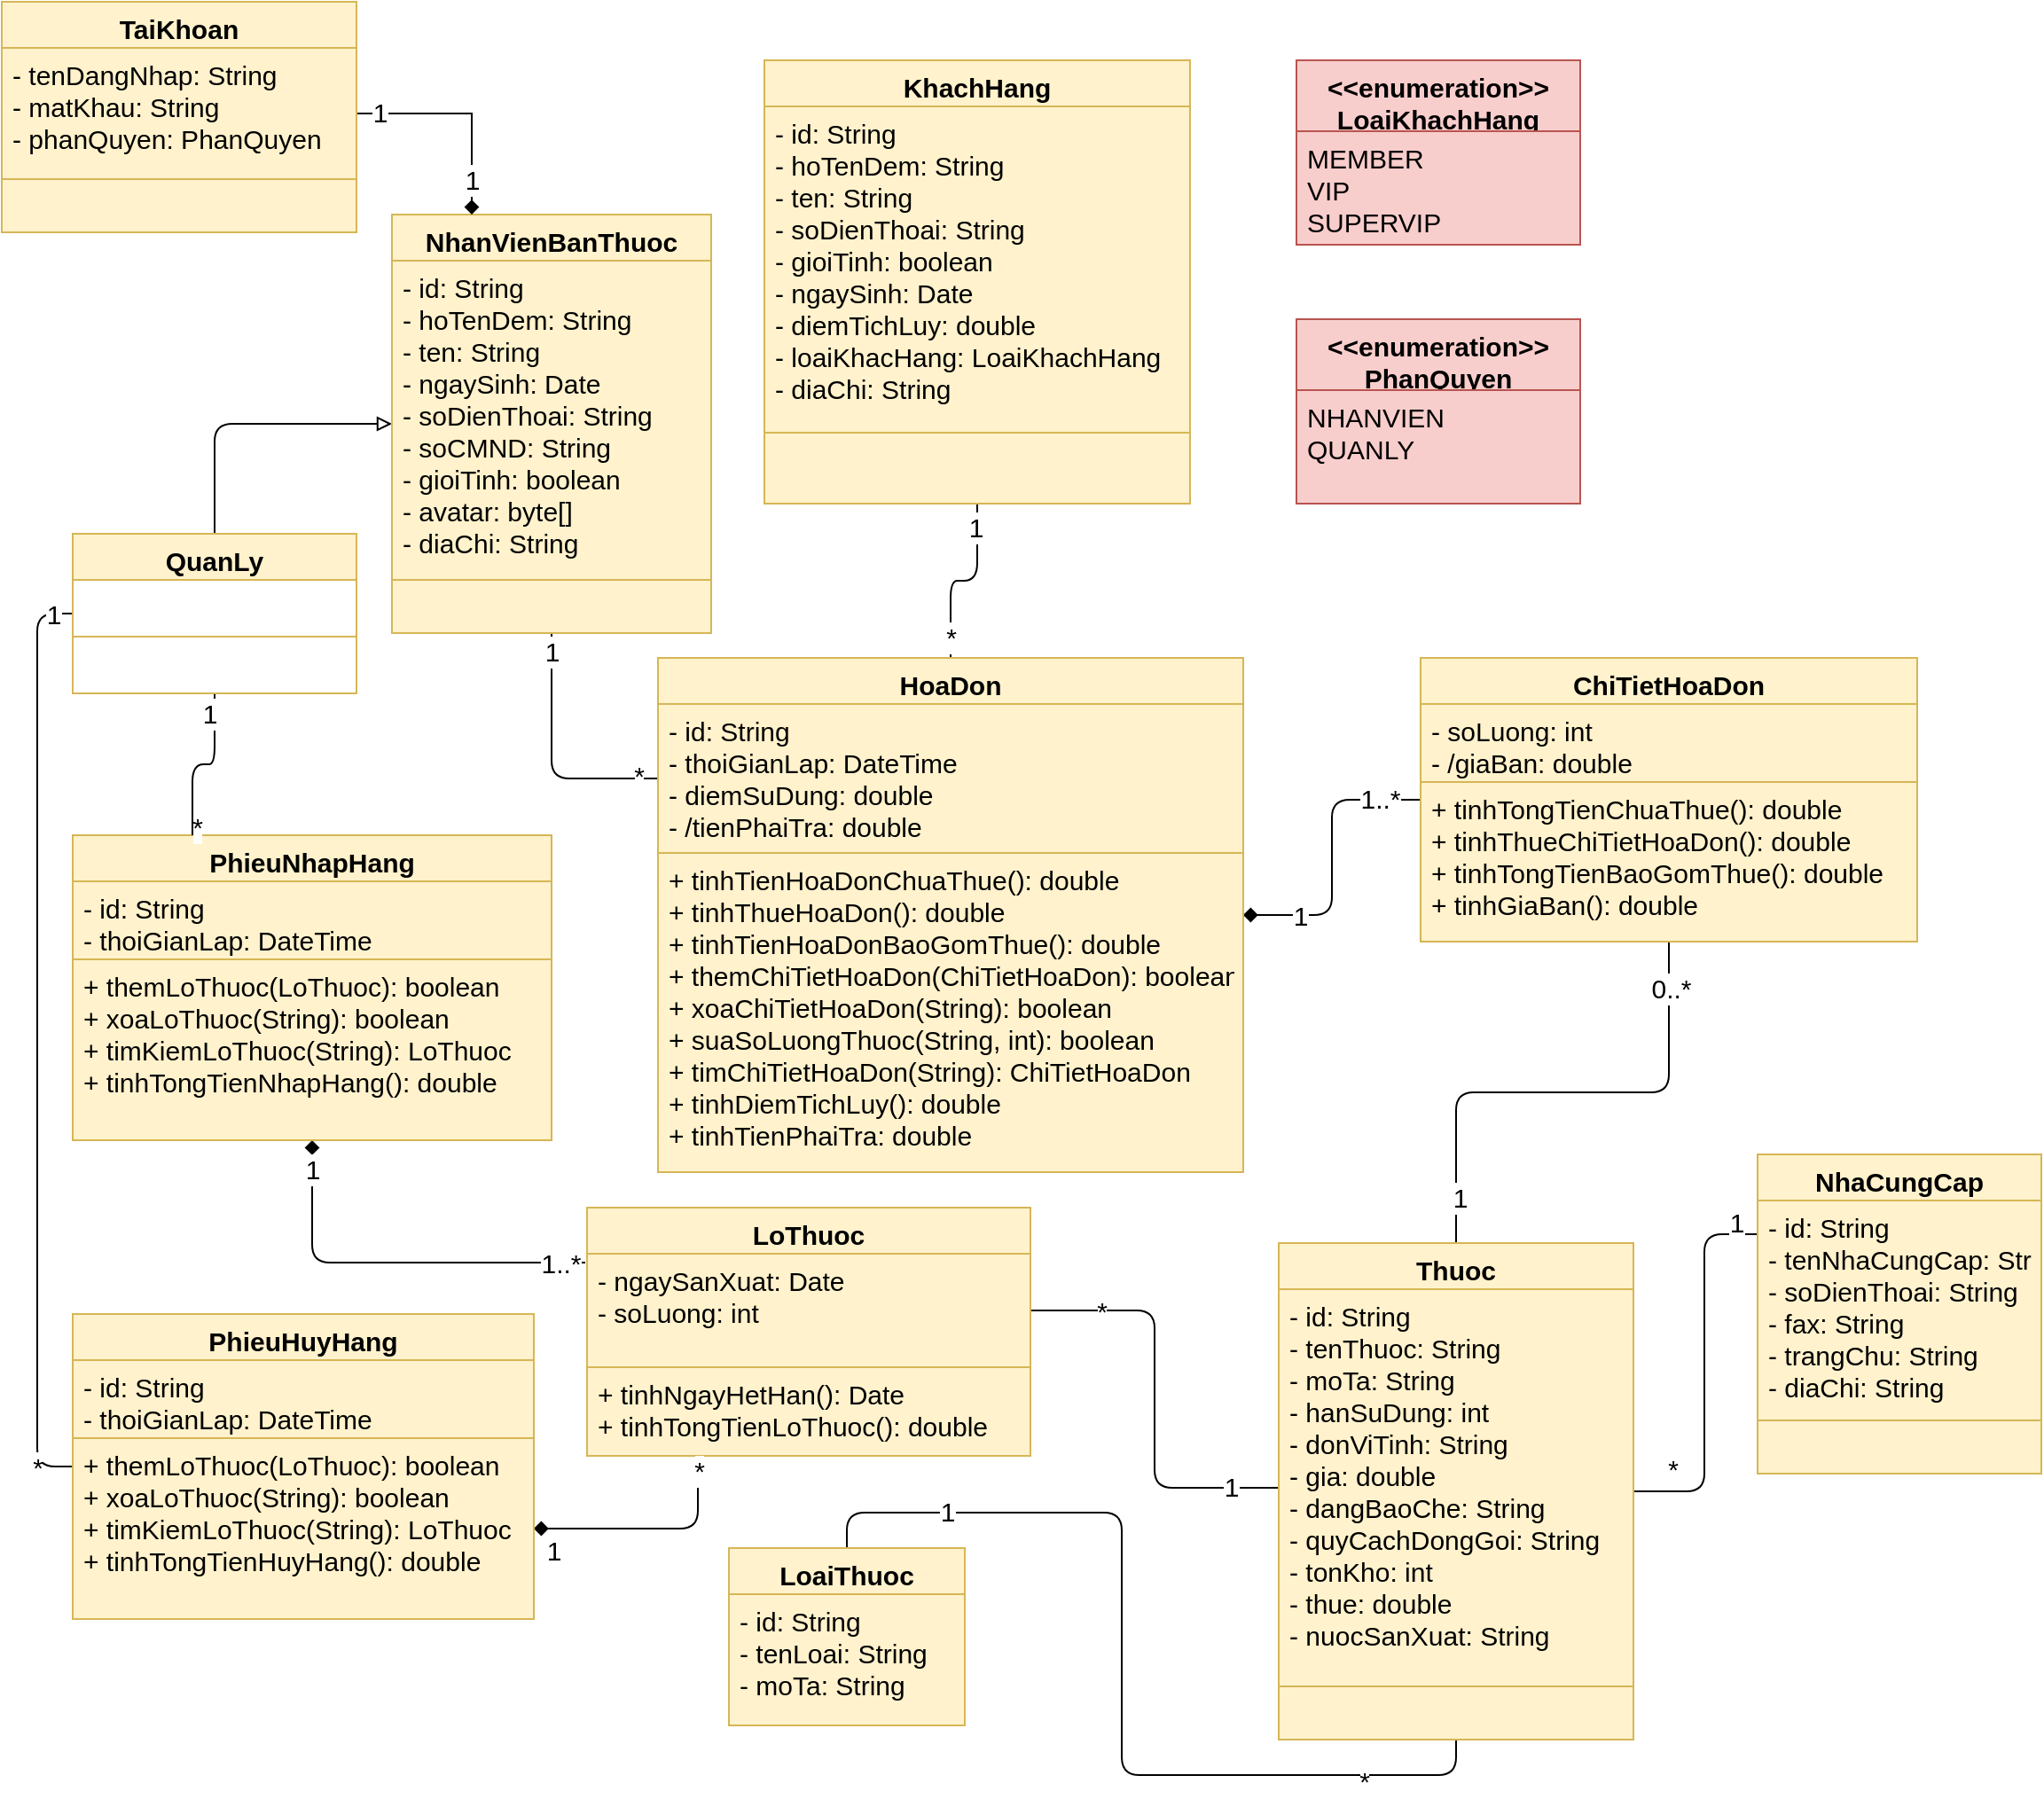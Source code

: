 <mxfile version="13.9.2" type="github">
  <diagram id="xbHlsaspy-tRRXHcZnnt" name="Page-1">
    <mxGraphModel dx="2031" dy="1106" grid="1" gridSize="10" guides="1" tooltips="1" connect="1" arrows="1" fold="1" page="1" pageScale="1" pageWidth="827" pageHeight="1169" math="0" shadow="0">
      <root>
        <mxCell id="0" />
        <mxCell id="1" parent="0" />
        <mxCell id="uFQ6r2l2X1fp7kDDctbu-47" style="edgeStyle=orthogonalEdgeStyle;rounded=1;orthogonalLoop=1;jettySize=auto;html=1;exitX=0.5;exitY=0;exitDx=0;exitDy=0;entryX=0.5;entryY=1;entryDx=0;entryDy=0;endArrow=none;endFill=0;fontSize=15;" parent="1" source="uFQ6r2l2X1fp7kDDctbu-43" target="uFQ6r2l2X1fp7kDDctbu-35" edge="1">
          <mxGeometry relative="1" as="geometry" />
        </mxCell>
        <mxCell id="uFQ6r2l2X1fp7kDDctbu-48" value="*" style="edgeLabel;html=1;align=center;verticalAlign=middle;resizable=0;points=[];fontSize=15;" parent="uFQ6r2l2X1fp7kDDctbu-47" vertex="1" connectable="0">
          <mxGeometry x="0.767" relative="1" as="geometry">
            <mxPoint x="-10" y="3" as="offset" />
          </mxGeometry>
        </mxCell>
        <mxCell id="uFQ6r2l2X1fp7kDDctbu-49" value="1" style="edgeLabel;html=1;align=center;verticalAlign=middle;resizable=0;points=[];fontSize=15;" parent="uFQ6r2l2X1fp7kDDctbu-47" vertex="1" connectable="0">
          <mxGeometry x="-0.678" y="1" relative="1" as="geometry">
            <mxPoint x="-9" as="offset" />
          </mxGeometry>
        </mxCell>
        <mxCell id="uFQ6r2l2X1fp7kDDctbu-54" style="edgeStyle=orthogonalEdgeStyle;rounded=1;orthogonalLoop=1;jettySize=auto;html=1;entryX=1;entryY=0.5;entryDx=0;entryDy=0;endArrow=none;endFill=0;exitX=0;exitY=0.25;exitDx=0;exitDy=0;fontSize=15;" parent="1" source="uFQ6r2l2X1fp7kDDctbu-50" target="uFQ6r2l2X1fp7kDDctbu-35" edge="1">
          <mxGeometry relative="1" as="geometry">
            <mxPoint x="640" y="727" as="sourcePoint" />
            <Array as="points">
              <mxPoint x="960" y="775" />
              <mxPoint x="960" y="920" />
            </Array>
          </mxGeometry>
        </mxCell>
        <mxCell id="uFQ6r2l2X1fp7kDDctbu-55" value="*" style="edgeLabel;html=1;align=center;verticalAlign=middle;resizable=0;points=[];fontSize=15;" parent="uFQ6r2l2X1fp7kDDctbu-54" vertex="1" connectable="0">
          <mxGeometry x="0.795" relative="1" as="geometry">
            <mxPoint y="-13.12" as="offset" />
          </mxGeometry>
        </mxCell>
        <mxCell id="uFQ6r2l2X1fp7kDDctbu-56" value="1" style="edgeLabel;html=1;align=center;verticalAlign=middle;resizable=0;points=[];fontSize=15;" parent="uFQ6r2l2X1fp7kDDctbu-54" vertex="1" connectable="0">
          <mxGeometry x="-0.862" relative="1" as="geometry">
            <mxPoint x="2.5" y="-7.15" as="offset" />
          </mxGeometry>
        </mxCell>
        <mxCell id="uFQ6r2l2X1fp7kDDctbu-72" style="edgeStyle=orthogonalEdgeStyle;rounded=1;orthogonalLoop=1;jettySize=auto;html=1;exitX=1;exitY=0.5;exitDx=0;exitDy=0;endArrow=none;endFill=0;entryX=0;entryY=0.5;entryDx=0;entryDy=0;fontSize=15;" parent="1" source="uFQ6r2l2X1fp7kDDctbu-66" target="uFQ6r2l2X1fp7kDDctbu-36" edge="1">
          <mxGeometry relative="1" as="geometry">
            <mxPoint x="630" y="790" as="targetPoint" />
          </mxGeometry>
        </mxCell>
        <mxCell id="uFQ6r2l2X1fp7kDDctbu-73" value="1" style="edgeLabel;html=1;align=center;verticalAlign=middle;resizable=0;points=[];fontSize=15;" parent="uFQ6r2l2X1fp7kDDctbu-72" vertex="1" connectable="0">
          <mxGeometry x="0.771" y="1" relative="1" as="geometry">
            <mxPoint as="offset" />
          </mxGeometry>
        </mxCell>
        <mxCell id="uFQ6r2l2X1fp7kDDctbu-74" value="*" style="edgeLabel;html=1;align=center;verticalAlign=middle;resizable=0;points=[];fontSize=15;" parent="uFQ6r2l2X1fp7kDDctbu-72" vertex="1" connectable="0">
          <mxGeometry x="-0.669" relative="1" as="geometry">
            <mxPoint as="offset" />
          </mxGeometry>
        </mxCell>
        <mxCell id="uFQ6r2l2X1fp7kDDctbu-105" style="edgeStyle=orthogonalEdgeStyle;rounded=1;orthogonalLoop=1;jettySize=auto;html=1;exitX=0.5;exitY=1;exitDx=0;exitDy=0;endArrow=none;endFill=0;fontSize=15;" parent="1" source="uFQ6r2l2X1fp7kDDctbu-1" target="uFQ6r2l2X1fp7kDDctbu-76" edge="1">
          <mxGeometry relative="1" as="geometry" />
        </mxCell>
        <mxCell id="uFQ6r2l2X1fp7kDDctbu-106" value="1" style="edgeLabel;html=1;align=center;verticalAlign=middle;resizable=0;points=[];fontSize=15;" parent="uFQ6r2l2X1fp7kDDctbu-105" vertex="1" connectable="0">
          <mxGeometry x="-0.869" relative="1" as="geometry">
            <mxPoint as="offset" />
          </mxGeometry>
        </mxCell>
        <mxCell id="uFQ6r2l2X1fp7kDDctbu-107" value="*" style="edgeLabel;html=1;align=center;verticalAlign=middle;resizable=0;points=[];fontSize=15;" parent="uFQ6r2l2X1fp7kDDctbu-105" vertex="1" connectable="0">
          <mxGeometry x="0.841" y="2" relative="1" as="geometry">
            <mxPoint as="offset" />
          </mxGeometry>
        </mxCell>
        <mxCell id="Kib4g__WSlIBuVMHNUDg-23" style="edgeStyle=orthogonalEdgeStyle;rounded=1;orthogonalLoop=1;jettySize=auto;html=1;exitX=0;exitY=0.5;exitDx=0;exitDy=0;entryX=0.5;entryY=0;entryDx=0;entryDy=0;startArrow=block;startFill=0;endArrow=none;endFill=0;fontSize=15;" parent="1" source="uFQ6r2l2X1fp7kDDctbu-1" target="Kib4g__WSlIBuVMHNUDg-18" edge="1">
          <mxGeometry relative="1" as="geometry" />
        </mxCell>
        <mxCell id="uFQ6r2l2X1fp7kDDctbu-104" style="edgeStyle=orthogonalEdgeStyle;rounded=1;orthogonalLoop=1;jettySize=auto;html=1;exitX=0.5;exitY=1;exitDx=0;exitDy=0;endArrow=none;endFill=0;fontSize=15;" parent="1" source="uFQ6r2l2X1fp7kDDctbu-92" target="uFQ6r2l2X1fp7kDDctbu-75" edge="1">
          <mxGeometry relative="1" as="geometry" />
        </mxCell>
        <mxCell id="uFQ6r2l2X1fp7kDDctbu-108" value="1" style="edgeLabel;html=1;align=center;verticalAlign=middle;resizable=0;points=[];fontSize=15;" parent="uFQ6r2l2X1fp7kDDctbu-104" vertex="1" connectable="0">
          <mxGeometry x="-0.747" y="-1" relative="1" as="geometry">
            <mxPoint as="offset" />
          </mxGeometry>
        </mxCell>
        <mxCell id="uFQ6r2l2X1fp7kDDctbu-109" value="*" style="edgeLabel;html=1;align=center;verticalAlign=middle;resizable=0;points=[];fontSize=15;" parent="uFQ6r2l2X1fp7kDDctbu-104" vertex="1" connectable="0">
          <mxGeometry x="0.765" relative="1" as="geometry">
            <mxPoint as="offset" />
          </mxGeometry>
        </mxCell>
        <mxCell id="uFQ6r2l2X1fp7kDDctbu-83" style="edgeStyle=orthogonalEdgeStyle;rounded=1;orthogonalLoop=1;jettySize=auto;html=1;exitX=0;exitY=0.5;exitDx=0;exitDy=0;endArrow=diamond;endFill=1;fontSize=15;" parent="1" source="uFQ6r2l2X1fp7kDDctbu-79" target="uFQ6r2l2X1fp7kDDctbu-75" edge="1">
          <mxGeometry relative="1" as="geometry" />
        </mxCell>
        <mxCell id="uFQ6r2l2X1fp7kDDctbu-84" value="1" style="edgeLabel;html=1;align=center;verticalAlign=middle;resizable=0;points=[];fontSize=15;" parent="uFQ6r2l2X1fp7kDDctbu-83" vertex="1" connectable="0">
          <mxGeometry x="0.61" relative="1" as="geometry">
            <mxPoint as="offset" />
          </mxGeometry>
        </mxCell>
        <mxCell id="uFQ6r2l2X1fp7kDDctbu-85" value="1..*" style="edgeLabel;html=1;align=center;verticalAlign=middle;resizable=0;points=[];fontSize=15;" parent="uFQ6r2l2X1fp7kDDctbu-83" vertex="1" connectable="0">
          <mxGeometry x="-0.718" y="-1" relative="1" as="geometry">
            <mxPoint as="offset" />
          </mxGeometry>
        </mxCell>
        <mxCell id="uFQ6r2l2X1fp7kDDctbu-89" style="edgeStyle=orthogonalEdgeStyle;rounded=1;orthogonalLoop=1;jettySize=auto;html=1;exitX=0.5;exitY=1;exitDx=0;exitDy=0;entryX=0.5;entryY=0;entryDx=0;entryDy=0;endArrow=none;endFill=0;fontSize=15;" parent="1" source="uFQ6r2l2X1fp7kDDctbu-79" target="uFQ6r2l2X1fp7kDDctbu-35" edge="1">
          <mxGeometry relative="1" as="geometry" />
        </mxCell>
        <mxCell id="uFQ6r2l2X1fp7kDDctbu-90" value="0..*" style="edgeLabel;html=1;align=center;verticalAlign=middle;resizable=0;points=[];fontSize=15;" parent="uFQ6r2l2X1fp7kDDctbu-89" vertex="1" connectable="0">
          <mxGeometry x="-0.821" y="1" relative="1" as="geometry">
            <mxPoint as="offset" />
          </mxGeometry>
        </mxCell>
        <mxCell id="uFQ6r2l2X1fp7kDDctbu-91" value="1" style="edgeLabel;html=1;align=center;verticalAlign=middle;resizable=0;points=[];fontSize=15;" parent="uFQ6r2l2X1fp7kDDctbu-89" vertex="1" connectable="0">
          <mxGeometry x="0.821" y="2" relative="1" as="geometry">
            <mxPoint as="offset" />
          </mxGeometry>
        </mxCell>
        <mxCell id="uFQ6r2l2X1fp7kDDctbu-92" value="KhachHang" style="swimlane;fontStyle=1;align=center;verticalAlign=top;childLayout=stackLayout;horizontal=1;startSize=26;horizontalStack=0;resizeParent=1;resizeParentMax=0;resizeLast=0;collapsible=1;marginBottom=0;fillColor=#fff2cc;strokeColor=#d6b656;fontSize=15;" parent="1" vertex="1">
          <mxGeometry x="430" y="113" width="240" height="250" as="geometry" />
        </mxCell>
        <mxCell id="uFQ6r2l2X1fp7kDDctbu-93" value="- id: String&#xa;- hoTenDem: String&#xa;- ten: String&#xa;- soDienThoai: String&#xa;- gioiTinh: boolean&#xa;- ngaySinh: Date&#xa;- diemTichLuy: double&#xa;- loaiKhacHang: LoaiKhachHang&#xa;- diaChi: String" style="text;strokeColor=#d6b656;fillColor=#fff2cc;align=left;verticalAlign=top;spacingLeft=4;spacingRight=4;overflow=hidden;rotatable=0;points=[[0,0.5],[1,0.5]];portConstraint=eastwest;fontSize=15;" parent="uFQ6r2l2X1fp7kDDctbu-92" vertex="1">
          <mxGeometry y="26" width="240" height="184" as="geometry" />
        </mxCell>
        <mxCell id="fTJ9FNwrd0KmFmLYS9YP-3" value="" style="rounded=0;whiteSpace=wrap;html=1;fillColor=#fff2cc;strokeColor=#d6b656;fontSize=15;" parent="uFQ6r2l2X1fp7kDDctbu-92" vertex="1">
          <mxGeometry y="210" width="240" height="40" as="geometry" />
        </mxCell>
        <mxCell id="uFQ6r2l2X1fp7kDDctbu-65" value="LoThuoc" style="swimlane;fontStyle=1;align=center;verticalAlign=top;childLayout=stackLayout;horizontal=1;startSize=26;horizontalStack=0;resizeParent=1;resizeParentMax=0;resizeLast=0;collapsible=1;marginBottom=0;fillColor=#fff2cc;strokeColor=#d6b656;fontSize=15;" parent="1" vertex="1">
          <mxGeometry x="330" y="760" width="250" height="140" as="geometry" />
        </mxCell>
        <mxCell id="uFQ6r2l2X1fp7kDDctbu-66" value="- ngaySanXuat: Date&#xa;- soLuong: int" style="text;strokeColor=#d6b656;fillColor=#fff2cc;align=left;verticalAlign=top;spacingLeft=4;spacingRight=4;overflow=hidden;rotatable=0;points=[[0,0.5],[1,0.5]];portConstraint=eastwest;fontSize=15;" parent="uFQ6r2l2X1fp7kDDctbu-65" vertex="1">
          <mxGeometry y="26" width="250" height="64" as="geometry" />
        </mxCell>
        <mxCell id="uFQ6r2l2X1fp7kDDctbu-68" value="+ tinhNgayHetHan(): Date&#xa;+ tinhTongTienLoThuoc(): double" style="text;strokeColor=#d6b656;fillColor=#fff2cc;align=left;verticalAlign=top;spacingLeft=4;spacingRight=4;overflow=hidden;rotatable=0;points=[[0,0.5],[1,0.5]];portConstraint=eastwest;fontSize=15;" parent="uFQ6r2l2X1fp7kDDctbu-65" vertex="1">
          <mxGeometry y="90" width="250" height="50" as="geometry" />
        </mxCell>
        <mxCell id="Kib4g__WSlIBuVMHNUDg-15" style="edgeStyle=orthogonalEdgeStyle;rounded=1;orthogonalLoop=1;jettySize=auto;html=1;exitX=0.5;exitY=1;exitDx=0;exitDy=0;entryX=-0.004;entryY=0.078;entryDx=0;entryDy=0;startArrow=diamond;startFill=1;endArrow=none;endFill=0;fontSize=15;entryPerimeter=0;" parent="1" source="Kib4g__WSlIBuVMHNUDg-11" target="uFQ6r2l2X1fp7kDDctbu-66" edge="1">
          <mxGeometry relative="1" as="geometry" />
        </mxCell>
        <mxCell id="Kib4g__WSlIBuVMHNUDg-16" value="1" style="edgeLabel;html=1;align=center;verticalAlign=middle;resizable=0;points=[];fontSize=15;" parent="Kib4g__WSlIBuVMHNUDg-15" vertex="1" connectable="0">
          <mxGeometry x="-0.86" relative="1" as="geometry">
            <mxPoint as="offset" />
          </mxGeometry>
        </mxCell>
        <mxCell id="Kib4g__WSlIBuVMHNUDg-17" value="1..*" style="edgeLabel;html=1;align=center;verticalAlign=middle;resizable=0;points=[];fontSize=15;" parent="Kib4g__WSlIBuVMHNUDg-15" vertex="1" connectable="0">
          <mxGeometry x="0.874" relative="1" as="geometry">
            <mxPoint as="offset" />
          </mxGeometry>
        </mxCell>
        <mxCell id="Kib4g__WSlIBuVMHNUDg-11" value="PhieuNhapHang" style="swimlane;fontStyle=1;align=center;verticalAlign=top;childLayout=stackLayout;horizontal=1;startSize=26;horizontalStack=0;resizeParent=1;resizeParentMax=0;resizeLast=0;collapsible=1;marginBottom=0;fillColor=#fff2cc;strokeColor=#d6b656;fontSize=15;" parent="1" vertex="1">
          <mxGeometry x="40" y="550" width="270" height="172" as="geometry" />
        </mxCell>
        <mxCell id="Kib4g__WSlIBuVMHNUDg-12" value="- id: String&#xa;- thoiGianLap: DateTime " style="text;strokeColor=#d6b656;fillColor=#fff2cc;align=left;verticalAlign=top;spacingLeft=4;spacingRight=4;overflow=hidden;rotatable=0;points=[[0,0.5],[1,0.5]];portConstraint=eastwest;fontSize=15;" parent="Kib4g__WSlIBuVMHNUDg-11" vertex="1">
          <mxGeometry y="26" width="270" height="44" as="geometry" />
        </mxCell>
        <mxCell id="Kib4g__WSlIBuVMHNUDg-14" value="+ themLoThuoc(LoThuoc): boolean&#xa;+ xoaLoThuoc(String): boolean&#xa;+ timKiemLoThuoc(String): LoThuoc&#xa;+ tinhTongTienNhapHang(): double" style="text;strokeColor=#d6b656;fillColor=#fff2cc;align=left;verticalAlign=top;spacingLeft=4;spacingRight=4;overflow=hidden;rotatable=0;points=[[0,0.5],[1,0.5]];portConstraint=eastwest;fontSize=15;" parent="Kib4g__WSlIBuVMHNUDg-11" vertex="1">
          <mxGeometry y="70" width="270" height="102" as="geometry" />
        </mxCell>
        <mxCell id="Kib4g__WSlIBuVMHNUDg-22" style="edgeStyle=orthogonalEdgeStyle;rounded=1;orthogonalLoop=1;jettySize=auto;html=1;exitX=0.25;exitY=0;exitDx=0;exitDy=0;entryX=0.5;entryY=1;entryDx=0;entryDy=0;startArrow=none;startFill=0;endArrow=none;endFill=0;fontSize=15;" parent="1" source="Kib4g__WSlIBuVMHNUDg-11" target="Kib4g__WSlIBuVMHNUDg-18" edge="1">
          <mxGeometry relative="1" as="geometry" />
        </mxCell>
        <mxCell id="Kib4g__WSlIBuVMHNUDg-24" value="1" style="edgeLabel;html=1;align=center;verticalAlign=middle;resizable=0;points=[];fontSize=15;" parent="Kib4g__WSlIBuVMHNUDg-22" vertex="1" connectable="0">
          <mxGeometry x="0.766" y="3" relative="1" as="geometry">
            <mxPoint as="offset" />
          </mxGeometry>
        </mxCell>
        <mxCell id="Kib4g__WSlIBuVMHNUDg-25" value="*" style="edgeLabel;html=1;align=center;verticalAlign=middle;resizable=0;points=[];fontSize=15;" parent="Kib4g__WSlIBuVMHNUDg-22" vertex="1" connectable="0">
          <mxGeometry x="-0.881" y="-2" relative="1" as="geometry">
            <mxPoint as="offset" />
          </mxGeometry>
        </mxCell>
        <mxCell id="Kib4g__WSlIBuVMHNUDg-31" style="edgeStyle=orthogonalEdgeStyle;rounded=1;orthogonalLoop=1;jettySize=auto;html=1;exitX=1;exitY=0.5;exitDx=0;exitDy=0;entryX=0.25;entryY=1;entryDx=0;entryDy=0;startArrow=diamond;startFill=1;endArrow=none;endFill=0;fontSize=15;" parent="1" source="Kib4g__WSlIBuVMHNUDg-30" target="uFQ6r2l2X1fp7kDDctbu-65" edge="1">
          <mxGeometry relative="1" as="geometry" />
        </mxCell>
        <mxCell id="Kib4g__WSlIBuVMHNUDg-32" value="1" style="edgeLabel;html=1;align=center;verticalAlign=middle;resizable=0;points=[];fontSize=15;" parent="Kib4g__WSlIBuVMHNUDg-31" vertex="1" connectable="0">
          <mxGeometry x="-0.838" y="-12" relative="1" as="geometry">
            <mxPoint as="offset" />
          </mxGeometry>
        </mxCell>
        <mxCell id="Kib4g__WSlIBuVMHNUDg-33" value="*" style="edgeLabel;html=1;align=center;verticalAlign=middle;resizable=0;points=[];fontSize=15;" parent="Kib4g__WSlIBuVMHNUDg-31" vertex="1" connectable="0">
          <mxGeometry x="0.881" relative="1" as="geometry">
            <mxPoint as="offset" />
          </mxGeometry>
        </mxCell>
        <mxCell id="Kib4g__WSlIBuVMHNUDg-34" style="edgeStyle=orthogonalEdgeStyle;rounded=1;orthogonalLoop=1;jettySize=auto;html=1;exitX=0;exitY=0.5;exitDx=0;exitDy=0;entryX=0;entryY=0.5;entryDx=0;entryDy=0;startArrow=none;startFill=0;endArrow=none;endFill=0;fontSize=15;" parent="1" source="Kib4g__WSlIBuVMHNUDg-28" target="Kib4g__WSlIBuVMHNUDg-18" edge="1">
          <mxGeometry relative="1" as="geometry" />
        </mxCell>
        <mxCell id="Kib4g__WSlIBuVMHNUDg-35" value="*" style="edgeLabel;html=1;align=center;verticalAlign=middle;resizable=0;points=[];fontSize=15;" parent="Kib4g__WSlIBuVMHNUDg-34" vertex="1" connectable="0">
          <mxGeometry x="-0.924" relative="1" as="geometry">
            <mxPoint as="offset" />
          </mxGeometry>
        </mxCell>
        <mxCell id="Kib4g__WSlIBuVMHNUDg-36" value="1" style="edgeLabel;html=1;align=center;verticalAlign=middle;resizable=0;points=[];fontSize=15;" parent="Kib4g__WSlIBuVMHNUDg-34" vertex="1" connectable="0">
          <mxGeometry x="0.956" relative="1" as="geometry">
            <mxPoint as="offset" />
          </mxGeometry>
        </mxCell>
        <mxCell id="uFQ6r2l2X1fp7kDDctbu-1" value="NhanVienBanThuoc" style="swimlane;fontStyle=1;align=center;verticalAlign=top;childLayout=stackLayout;horizontal=1;startSize=26;horizontalStack=0;resizeParent=1;resizeParentMax=0;resizeLast=0;collapsible=1;marginBottom=0;fillColor=#fff2cc;strokeColor=#d6b656;fontSize=15;" parent="1" vertex="1">
          <mxGeometry x="220" y="200" width="180" height="236" as="geometry" />
        </mxCell>
        <mxCell id="uFQ6r2l2X1fp7kDDctbu-2" value="- id: String&#xa;- hoTenDem: String&#xa;- ten: String&#xa;- ngaySinh: Date&#xa;- soDienThoai: String&#xa;- soCMND: String&#xa;- gioiTinh: boolean&#xa;- avatar: byte[]&#xa;- diaChi: String" style="text;strokeColor=#d6b656;fillColor=#fff2cc;align=left;verticalAlign=top;spacingLeft=4;spacingRight=4;overflow=hidden;rotatable=0;points=[[0,0.5],[1,0.5]];portConstraint=eastwest;fontSize=15;" parent="uFQ6r2l2X1fp7kDDctbu-1" vertex="1">
          <mxGeometry y="26" width="180" height="180" as="geometry" />
        </mxCell>
        <mxCell id="fTJ9FNwrd0KmFmLYS9YP-2" value="" style="rounded=0;whiteSpace=wrap;html=1;fillColor=#fff2cc;strokeColor=#d6b656;fontSize=15;" parent="uFQ6r2l2X1fp7kDDctbu-1" vertex="1">
          <mxGeometry y="206" width="180" height="30" as="geometry" />
        </mxCell>
        <mxCell id="Kib4g__WSlIBuVMHNUDg-28" value="PhieuHuyHang" style="swimlane;fontStyle=1;align=center;verticalAlign=top;childLayout=stackLayout;horizontal=1;startSize=26;horizontalStack=0;resizeParent=1;resizeParentMax=0;resizeLast=0;collapsible=1;marginBottom=0;fillColor=#fff2cc;strokeColor=#d6b656;fontSize=15;" parent="1" vertex="1">
          <mxGeometry x="40" y="820" width="260" height="172" as="geometry" />
        </mxCell>
        <mxCell id="Kib4g__WSlIBuVMHNUDg-29" value="- id: String&#xa;- thoiGianLap: DateTime " style="text;strokeColor=#d6b656;fillColor=#fff2cc;align=left;verticalAlign=top;spacingLeft=4;spacingRight=4;overflow=hidden;rotatable=0;points=[[0,0.5],[1,0.5]];portConstraint=eastwest;fontSize=15;" parent="Kib4g__WSlIBuVMHNUDg-28" vertex="1">
          <mxGeometry y="26" width="260" height="44" as="geometry" />
        </mxCell>
        <mxCell id="Kib4g__WSlIBuVMHNUDg-30" value="+ themLoThuoc(LoThuoc): boolean&#xa;+ xoaLoThuoc(String): boolean&#xa;+ timKiemLoThuoc(String): LoThuoc&#xa;+ tinhTongTienHuyHang(): double" style="text;strokeColor=#d6b656;fillColor=#fff2cc;align=left;verticalAlign=top;spacingLeft=4;spacingRight=4;overflow=hidden;rotatable=0;points=[[0,0.5],[1,0.5]];portConstraint=eastwest;fontSize=15;" parent="Kib4g__WSlIBuVMHNUDg-28" vertex="1">
          <mxGeometry y="70" width="260" height="102" as="geometry" />
        </mxCell>
        <mxCell id="WqIan-TGnd7wOQb-OVj8-5" style="edgeStyle=orthogonalEdgeStyle;rounded=0;orthogonalLoop=1;jettySize=auto;html=1;exitX=1;exitY=0.5;exitDx=0;exitDy=0;entryX=0.25;entryY=0;entryDx=0;entryDy=0;endArrow=diamond;endFill=1;fontSize=15;" parent="1" source="WqIan-TGnd7wOQb-OVj8-2" target="uFQ6r2l2X1fp7kDDctbu-1" edge="1">
          <mxGeometry relative="1" as="geometry" />
        </mxCell>
        <mxCell id="WqIan-TGnd7wOQb-OVj8-6" value="1" style="edgeLabel;html=1;align=center;verticalAlign=middle;resizable=0;points=[];fontSize=15;" parent="WqIan-TGnd7wOQb-OVj8-5" vertex="1" connectable="0">
          <mxGeometry x="-0.797" y="1" relative="1" as="geometry">
            <mxPoint as="offset" />
          </mxGeometry>
        </mxCell>
        <mxCell id="WqIan-TGnd7wOQb-OVj8-7" value="1" style="edgeLabel;html=1;align=center;verticalAlign=middle;resizable=0;points=[];fontSize=15;" parent="WqIan-TGnd7wOQb-OVj8-5" vertex="1" connectable="0">
          <mxGeometry x="0.782" relative="1" as="geometry">
            <mxPoint y="-6.57" as="offset" />
          </mxGeometry>
        </mxCell>
        <mxCell id="WqIan-TGnd7wOQb-OVj8-1" value="TaiKhoan" style="swimlane;fontStyle=1;align=center;verticalAlign=top;childLayout=stackLayout;horizontal=1;startSize=26;horizontalStack=0;resizeParent=1;resizeParentMax=0;resizeLast=0;collapsible=1;marginBottom=0;fillColor=#fff2cc;strokeColor=#d6b656;fontSize=15;" parent="1" vertex="1">
          <mxGeometry y="80" width="200" height="130" as="geometry" />
        </mxCell>
        <mxCell id="WqIan-TGnd7wOQb-OVj8-2" value="- tenDangNhap: String&#xa;- matKhau: String&#xa;- phanQuyen: PhanQuyen" style="text;strokeColor=#d6b656;fillColor=#fff2cc;align=left;verticalAlign=top;spacingLeft=4;spacingRight=4;overflow=hidden;rotatable=0;points=[[0,0.5],[1,0.5]];portConstraint=eastwest;fontSize=15;" parent="WqIan-TGnd7wOQb-OVj8-1" vertex="1">
          <mxGeometry y="26" width="200" height="74" as="geometry" />
        </mxCell>
        <mxCell id="fTJ9FNwrd0KmFmLYS9YP-1" value="" style="rounded=0;whiteSpace=wrap;html=1;fillColor=#fff2cc;strokeColor=#d6b656;fontSize=15;" parent="WqIan-TGnd7wOQb-OVj8-1" vertex="1">
          <mxGeometry y="100" width="200" height="30" as="geometry" />
        </mxCell>
        <mxCell id="Kib4g__WSlIBuVMHNUDg-18" value="QuanLy" style="swimlane;fontStyle=1;align=center;verticalAlign=top;childLayout=stackLayout;horizontal=1;startSize=26;horizontalStack=0;resizeParent=1;resizeParentMax=0;resizeLast=0;collapsible=1;marginBottom=0;fillColor=#fff2cc;strokeColor=#d6b656;fontSize=15;" parent="1" vertex="1">
          <mxGeometry x="40" y="380" width="160" height="90" as="geometry" />
        </mxCell>
        <mxCell id="Kib4g__WSlIBuVMHNUDg-20" value="" style="line;strokeWidth=1;fillColor=#fff2cc;align=left;verticalAlign=middle;spacingTop=-1;spacingLeft=3;spacingRight=3;rotatable=0;labelPosition=right;points=[];portConstraint=eastwest;strokeColor=#d6b656;fontSize=15;" parent="Kib4g__WSlIBuVMHNUDg-18" vertex="1">
          <mxGeometry y="26" width="160" height="64" as="geometry" />
        </mxCell>
        <mxCell id="uFQ6r2l2X1fp7kDDctbu-43" value="LoaiThuoc" style="swimlane;fontStyle=1;align=center;verticalAlign=top;childLayout=stackLayout;horizontal=1;startSize=26;horizontalStack=0;resizeParent=1;resizeParentMax=0;resizeLast=0;collapsible=1;marginBottom=0;fillColor=#fff2cc;strokeColor=#d6b656;fontSize=15;" parent="1" vertex="1">
          <mxGeometry x="410" y="952" width="133" height="100" as="geometry" />
        </mxCell>
        <mxCell id="uFQ6r2l2X1fp7kDDctbu-44" value="- id: String&#xa;- tenLoai: String&#xa;- moTa: String" style="text;strokeColor=#d6b656;fillColor=#fff2cc;align=left;verticalAlign=top;spacingLeft=4;spacingRight=4;overflow=hidden;rotatable=0;points=[[0,0.5],[1,0.5]];portConstraint=eastwest;fontSize=15;" parent="uFQ6r2l2X1fp7kDDctbu-43" vertex="1">
          <mxGeometry y="26" width="133" height="74" as="geometry" />
        </mxCell>
        <mxCell id="uFQ6r2l2X1fp7kDDctbu-75" value="HoaDon" style="swimlane;fontStyle=1;align=center;verticalAlign=top;childLayout=stackLayout;horizontal=1;startSize=26;horizontalStack=0;resizeParent=1;resizeParentMax=0;resizeLast=0;collapsible=1;marginBottom=0;fillColor=#fff2cc;strokeColor=#d6b656;fontSize=15;" parent="1" vertex="1">
          <mxGeometry x="370" y="450" width="330" height="290" as="geometry" />
        </mxCell>
        <mxCell id="uFQ6r2l2X1fp7kDDctbu-76" value="- id: String&#xa;- thoiGianLap: DateTime&#xa;- diemSuDung: double&#xa;- /tienPhaiTra: double" style="text;strokeColor=#d6b656;fillColor=#fff2cc;align=left;verticalAlign=top;spacingLeft=4;spacingRight=4;overflow=hidden;rotatable=0;points=[[0,0.5],[1,0.5]];portConstraint=eastwest;fontSize=15;" parent="uFQ6r2l2X1fp7kDDctbu-75" vertex="1">
          <mxGeometry y="26" width="330" height="84" as="geometry" />
        </mxCell>
        <mxCell id="uFQ6r2l2X1fp7kDDctbu-78" value="+ tinhTienHoaDonChuaThue(): double&#xa;+ tinhThueHoaDon(): double&#xa;+ tinhTienHoaDonBaoGomThue(): double&#xa;+ themChiTietHoaDon(ChiTietHoaDon): boolean&#xa;+ xoaChiTietHoaDon(String): boolean&#xa;+ suaSoLuongThuoc(String, int): boolean&#xa;+ timChiTietHoaDon(String): ChiTietHoaDon&#xa;+ tinhDiemTichLuy(): double&#xa;+ tinhTienPhaiTra: double" style="text;strokeColor=#d6b656;fillColor=#fff2cc;align=left;verticalAlign=top;spacingLeft=4;spacingRight=4;overflow=hidden;rotatable=0;points=[[0,0.5],[1,0.5]];portConstraint=eastwest;fontSize=15;" parent="uFQ6r2l2X1fp7kDDctbu-75" vertex="1">
          <mxGeometry y="110" width="330" height="180" as="geometry" />
        </mxCell>
        <mxCell id="uFQ6r2l2X1fp7kDDctbu-35" value="Thuoc" style="swimlane;fontStyle=1;align=center;verticalAlign=top;childLayout=stackLayout;horizontal=1;startSize=26;horizontalStack=0;resizeParent=1;resizeParentMax=0;resizeLast=0;collapsible=1;marginBottom=0;fillColor=#fff2cc;strokeColor=#d6b656;fontSize=15;" parent="1" vertex="1">
          <mxGeometry x="720" y="780" width="200" height="280" as="geometry" />
        </mxCell>
        <mxCell id="uFQ6r2l2X1fp7kDDctbu-36" value="- id: String&#xa;- tenThuoc: String&#xa;- moTa: String&#xa;- hanSuDung: int&#xa;- donViTinh: String&#xa;- gia: double&#xa;- dangBaoChe: String&#xa;- quyCachDongGoi: String&#xa;- tonKho: int&#xa;- thue: double&#xa;- nuocSanXuat: String" style="text;strokeColor=#d6b656;fillColor=#fff2cc;align=left;verticalAlign=top;spacingLeft=4;spacingRight=4;overflow=hidden;rotatable=0;points=[[0,0.5],[1,0.5]];portConstraint=eastwest;fontSize=15;" parent="uFQ6r2l2X1fp7kDDctbu-35" vertex="1">
          <mxGeometry y="26" width="200" height="224" as="geometry" />
        </mxCell>
        <mxCell id="fTJ9FNwrd0KmFmLYS9YP-9" value="" style="rounded=0;whiteSpace=wrap;html=1;fillColor=#fff2cc;strokeColor=#d6b656;fontSize=15;" parent="uFQ6r2l2X1fp7kDDctbu-35" vertex="1">
          <mxGeometry y="250" width="200" height="30" as="geometry" />
        </mxCell>
        <mxCell id="uFQ6r2l2X1fp7kDDctbu-79" value="ChiTietHoaDon" style="swimlane;fontStyle=1;align=center;verticalAlign=top;childLayout=stackLayout;horizontal=1;startSize=26;horizontalStack=0;resizeParent=1;resizeParentMax=0;resizeLast=0;collapsible=1;marginBottom=0;fillColor=#fff2cc;strokeColor=#d6b656;fontSize=15;" parent="1" vertex="1">
          <mxGeometry x="800" y="450" width="280" height="160" as="geometry" />
        </mxCell>
        <mxCell id="uFQ6r2l2X1fp7kDDctbu-80" value="- soLuong: int&#xa;- /giaBan: double" style="text;strokeColor=#d6b656;fillColor=#fff2cc;align=left;verticalAlign=top;spacingLeft=4;spacingRight=4;overflow=hidden;rotatable=0;points=[[0,0.5],[1,0.5]];portConstraint=eastwest;fontSize=15;" parent="uFQ6r2l2X1fp7kDDctbu-79" vertex="1">
          <mxGeometry y="26" width="280" height="44" as="geometry" />
        </mxCell>
        <mxCell id="uFQ6r2l2X1fp7kDDctbu-82" value="+ tinhTongTienChuaThue(): double&#xa;+ tinhThueChiTietHoaDon(): double&#xa;+ tinhTongTienBaoGomThue(): double&#xa;+ tinhGiaBan(): double" style="text;strokeColor=#d6b656;fillColor=#fff2cc;align=left;verticalAlign=top;spacingLeft=4;spacingRight=4;overflow=hidden;rotatable=0;points=[[0,0.5],[1,0.5]];portConstraint=eastwest;fontSize=15;" parent="uFQ6r2l2X1fp7kDDctbu-79" vertex="1">
          <mxGeometry y="70" width="280" height="90" as="geometry" />
        </mxCell>
        <mxCell id="uFQ6r2l2X1fp7kDDctbu-50" value="NhaCungCap" style="swimlane;fontStyle=1;align=center;verticalAlign=top;childLayout=stackLayout;horizontal=1;startSize=26;horizontalStack=0;resizeParent=1;resizeParentMax=0;resizeLast=0;collapsible=1;marginBottom=0;fillColor=#fff2cc;strokeColor=#d6b656;fontSize=15;" parent="1" vertex="1">
          <mxGeometry x="990" y="730" width="160" height="180" as="geometry" />
        </mxCell>
        <mxCell id="uFQ6r2l2X1fp7kDDctbu-51" value="- id: String&#xa;- tenNhaCungCap: String&#xa;- soDienThoai: String&#xa;- fax: String&#xa;- trangChu: String&#xa;- diaChi: String" style="text;strokeColor=#d6b656;fillColor=#fff2cc;align=left;verticalAlign=top;spacingLeft=4;spacingRight=4;overflow=hidden;rotatable=0;points=[[0,0.5],[1,0.5]];portConstraint=eastwest;fontSize=15;" parent="uFQ6r2l2X1fp7kDDctbu-50" vertex="1">
          <mxGeometry y="26" width="160" height="124" as="geometry" />
        </mxCell>
        <mxCell id="fTJ9FNwrd0KmFmLYS9YP-5" value="" style="rounded=0;whiteSpace=wrap;html=1;fillColor=#fff2cc;strokeColor=#d6b656;fontSize=15;" parent="uFQ6r2l2X1fp7kDDctbu-50" vertex="1">
          <mxGeometry y="150" width="160" height="30" as="geometry" />
        </mxCell>
        <mxCell id="uFQ6r2l2X1fp7kDDctbu-100" value="&lt;&lt;enumeration&gt;&gt;&#xa;LoaiKhachHang" style="swimlane;fontStyle=1;align=center;verticalAlign=top;childLayout=stackLayout;horizontal=1;startSize=40;horizontalStack=0;resizeParent=1;resizeParentMax=0;resizeLast=0;collapsible=1;marginBottom=0;fillColor=#f8cecc;strokeColor=#b85450;fontSize=15;" parent="1" vertex="1">
          <mxGeometry x="730" y="113" width="160" height="104" as="geometry" />
        </mxCell>
        <mxCell id="uFQ6r2l2X1fp7kDDctbu-101" value="MEMBER&#xa;VIP&#xa;SUPERVIP" style="text;strokeColor=#b85450;fillColor=#f8cecc;align=left;verticalAlign=top;spacingLeft=4;spacingRight=4;overflow=hidden;rotatable=0;points=[[0,0.5],[1,0.5]];portConstraint=eastwest;fontSize=15;" parent="uFQ6r2l2X1fp7kDDctbu-100" vertex="1">
          <mxGeometry y="40" width="160" height="64" as="geometry" />
        </mxCell>
        <mxCell id="aTArbWL-XtHq55EYso2_-1" value="&lt;&lt;enumeration&gt;&gt;&#xa;PhanQuyen" style="swimlane;fontStyle=1;align=center;verticalAlign=top;childLayout=stackLayout;horizontal=1;startSize=40;horizontalStack=0;resizeParent=1;resizeParentMax=0;resizeLast=0;collapsible=1;marginBottom=0;fillColor=#f8cecc;strokeColor=#b85450;fontSize=15;" parent="1" vertex="1">
          <mxGeometry x="730" y="259" width="160" height="104" as="geometry" />
        </mxCell>
        <mxCell id="aTArbWL-XtHq55EYso2_-2" value="NHANVIEN&#xa;QUANLY" style="text;strokeColor=#b85450;fillColor=#f8cecc;align=left;verticalAlign=top;spacingLeft=4;spacingRight=4;overflow=hidden;rotatable=0;points=[[0,0.5],[1,0.5]];portConstraint=eastwest;fontSize=15;" parent="aTArbWL-XtHq55EYso2_-1" vertex="1">
          <mxGeometry y="40" width="160" height="64" as="geometry" />
        </mxCell>
      </root>
    </mxGraphModel>
  </diagram>
</mxfile>
